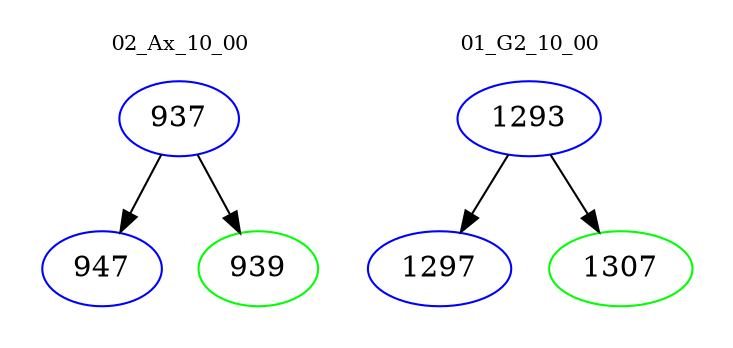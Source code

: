 digraph{
subgraph cluster_0 {
color = white
label = "02_Ax_10_00";
fontsize=10;
T0_937 [label="937", color="blue"]
T0_937 -> T0_947 [color="black"]
T0_947 [label="947", color="blue"]
T0_937 -> T0_939 [color="black"]
T0_939 [label="939", color="green"]
}
subgraph cluster_1 {
color = white
label = "01_G2_10_00";
fontsize=10;
T1_1293 [label="1293", color="blue"]
T1_1293 -> T1_1297 [color="black"]
T1_1297 [label="1297", color="blue"]
T1_1293 -> T1_1307 [color="black"]
T1_1307 [label="1307", color="green"]
}
}
